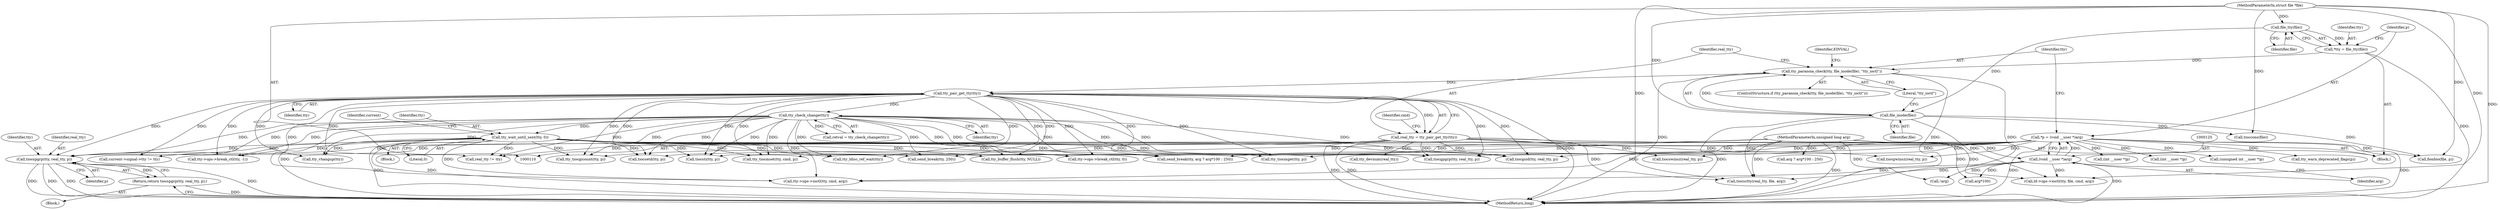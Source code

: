 digraph "0_linux_5c17c861a357e9458001f021a7afa7aab9937439@pointer" {
"1000270" [label="(Call,tiocspgrp(tty, real_tty, p))"];
"1000163" [label="(Call,tty_wait_until_sent(tty, 0))"];
"1000152" [label="(Call,tty_check_change(tty))"];
"1000140" [label="(Call,tty_pair_get_tty(tty))"];
"1000130" [label="(Call,tty_paranoia_check(tty, file_inode(file), \"tty_ioctl\"))"];
"1000116" [label="(Call,*tty = file_tty(file))"];
"1000118" [label="(Call,file_tty(file))"];
"1000111" [label="(MethodParameterIn,struct file *file)"];
"1000132" [label="(Call,file_inode(file))"];
"1000138" [label="(Call,real_tty = tty_pair_get_tty(tty))"];
"1000122" [label="(Call,*p = (void __user *)arg)"];
"1000124" [label="(Call,(void __user *)arg)"];
"1000113" [label="(MethodParameterIn,unsigned long arg)"];
"1000269" [label="(Return,return tiocspgrp(tty, real_tty, p);)"];
"1000306" [label="(Call,tty_vhangup(tty))"];
"1000138" [label="(Call,real_tty = tty_pair_get_tty(tty))"];
"1000346" [label="(Call,tty->ops->break_ctl(tty, 0))"];
"1000153" [label="(Identifier,tty)"];
"1000126" [label="(Identifier,arg)"];
"1000124" [label="(Call,(void __user *)arg)"];
"1000276" [label="(Call,tiocgsid(tty, real_tty, p))"];
"1000435" [label="(Call,tty_ldisc_ref_wait(tty))"];
"1000450" [label="(Call,ld->ops->ioctl(tty, file, cmd, arg))"];
"1000183" [label="(Call,tiocgwinsz(real_tty, p))"];
"1000290" [label="(Call,(int __user *)p)"];
"1000363" [label="(Call,send_break(tty, arg ? arg*100 : 250))"];
"1000373" [label="(Call,tty_tiocmget(tty, p))"];
"1000114" [label="(Block,)"];
"1000178" [label="(Call,tiocsti(tty, p))"];
"1000113" [label="(MethodParameterIn,unsigned long arg)"];
"1000270" [label="(Call,tiocspgrp(tty, real_tty, p))"];
"1000132" [label="(Call,file_inode(file))"];
"1000130" [label="(Call,tty_paranoia_check(tty, file_inode(file), \"tty_ioctl\"))"];
"1000380" [label="(Call,tty_tiocmset(tty, cmd, p))"];
"1000164" [label="(Identifier,tty)"];
"1000140" [label="(Call,tty_pair_get_tty(tty))"];
"1000168" [label="(Identifier,current)"];
"1000365" [label="(Call,arg ? arg*100 : 250)"];
"1000162" [label="(Block,)"];
"1000122" [label="(Call,*p = (void __user *)arg)"];
"1000194" [label="(Call,real_tty != tty)"];
"1000271" [label="(Identifier,tty)"];
"1000129" [label="(ControlStructure,if (tty_paranoia_check(tty, file_inode(file), \"tty_ioctl\")))"];
"1000131" [label="(Identifier,tty)"];
"1000116" [label="(Call,*tty = file_tty(file))"];
"1000137" [label="(Identifier,EINVAL)"];
"1000356" [label="(Call,send_break(tty, 250))"];
"1000118" [label="(Call,file_tty(file))"];
"1000199" [label="(Call,tioccons(file))"];
"1000238" [label="(Call,(int __user *)p)"];
"1000404" [label="(Call,tty_buffer_flush(tty, NULL))"];
"1000150" [label="(Call,retval = tty_check_change(tty))"];
"1000111" [label="(MethodParameterIn,struct file *file)"];
"1000353" [label="(Call,!arg)"];
"1000269" [label="(Return,return tiocspgrp(tty, real_tty, p);)"];
"1000273" [label="(Identifier,p)"];
"1000133" [label="(Identifier,file)"];
"1000188" [label="(Call,tiocswinsz(real_tty, p))"];
"1000175" [label="(Block,)"];
"1000119" [label="(Identifier,file)"];
"1000468" [label="(MethodReturn,long)"];
"1000264" [label="(Call,tiocgpgrp(tty, real_tty, p))"];
"1000139" [label="(Identifier,real_tty)"];
"1000117" [label="(Identifier,tty)"];
"1000321" [label="(Call,(unsigned int __user *)p)"];
"1000410" [label="(Call,tty_warn_deprecated_flags(p))"];
"1000163" [label="(Call,tty_wait_until_sent(tty, 0))"];
"1000123" [label="(Identifier,p)"];
"1000152" [label="(Call,tty_check_change(tty))"];
"1000141" [label="(Identifier,tty)"];
"1000387" [label="(Call,tty_tiocgicount(tty, p))"];
"1000203" [label="(Call,fionbio(file, p))"];
"1000243" [label="(Call,current->signal->tty != tty)"];
"1000272" [label="(Identifier,real_tty)"];
"1000316" [label="(Call,tty_devnum(real_tty))"];
"1000367" [label="(Call,arg*100)"];
"1000165" [label="(Literal,0)"];
"1000143" [label="(Identifier,cmd)"];
"1000295" [label="(Call,tiocsetd(tty, p))"];
"1000332" [label="(Call,tty->ops->break_ctl(tty, -1))"];
"1000258" [label="(Call,tiocsctty(real_tty, file, arg))"];
"1000134" [label="(Literal,\"tty_ioctl\")"];
"1000422" [label="(Call,tty->ops->ioctl(tty, cmd, arg))"];
"1000270" -> "1000269"  [label="AST: "];
"1000270" -> "1000273"  [label="CFG: "];
"1000271" -> "1000270"  [label="AST: "];
"1000272" -> "1000270"  [label="AST: "];
"1000273" -> "1000270"  [label="AST: "];
"1000269" -> "1000270"  [label="CFG: "];
"1000270" -> "1000468"  [label="DDG: "];
"1000270" -> "1000468"  [label="DDG: "];
"1000270" -> "1000468"  [label="DDG: "];
"1000270" -> "1000468"  [label="DDG: "];
"1000270" -> "1000269"  [label="DDG: "];
"1000163" -> "1000270"  [label="DDG: "];
"1000140" -> "1000270"  [label="DDG: "];
"1000152" -> "1000270"  [label="DDG: "];
"1000138" -> "1000270"  [label="DDG: "];
"1000122" -> "1000270"  [label="DDG: "];
"1000163" -> "1000162"  [label="AST: "];
"1000163" -> "1000165"  [label="CFG: "];
"1000164" -> "1000163"  [label="AST: "];
"1000165" -> "1000163"  [label="AST: "];
"1000168" -> "1000163"  [label="CFG: "];
"1000163" -> "1000468"  [label="DDG: "];
"1000163" -> "1000468"  [label="DDG: "];
"1000152" -> "1000163"  [label="DDG: "];
"1000163" -> "1000178"  [label="DDG: "];
"1000163" -> "1000194"  [label="DDG: "];
"1000163" -> "1000243"  [label="DDG: "];
"1000163" -> "1000264"  [label="DDG: "];
"1000163" -> "1000276"  [label="DDG: "];
"1000163" -> "1000295"  [label="DDG: "];
"1000163" -> "1000306"  [label="DDG: "];
"1000163" -> "1000332"  [label="DDG: "];
"1000163" -> "1000346"  [label="DDG: "];
"1000163" -> "1000356"  [label="DDG: "];
"1000163" -> "1000363"  [label="DDG: "];
"1000163" -> "1000373"  [label="DDG: "];
"1000163" -> "1000380"  [label="DDG: "];
"1000163" -> "1000387"  [label="DDG: "];
"1000163" -> "1000404"  [label="DDG: "];
"1000163" -> "1000422"  [label="DDG: "];
"1000163" -> "1000435"  [label="DDG: "];
"1000152" -> "1000150"  [label="AST: "];
"1000152" -> "1000153"  [label="CFG: "];
"1000153" -> "1000152"  [label="AST: "];
"1000150" -> "1000152"  [label="CFG: "];
"1000152" -> "1000468"  [label="DDG: "];
"1000152" -> "1000150"  [label="DDG: "];
"1000140" -> "1000152"  [label="DDG: "];
"1000152" -> "1000178"  [label="DDG: "];
"1000152" -> "1000194"  [label="DDG: "];
"1000152" -> "1000243"  [label="DDG: "];
"1000152" -> "1000264"  [label="DDG: "];
"1000152" -> "1000276"  [label="DDG: "];
"1000152" -> "1000295"  [label="DDG: "];
"1000152" -> "1000306"  [label="DDG: "];
"1000152" -> "1000332"  [label="DDG: "];
"1000152" -> "1000346"  [label="DDG: "];
"1000152" -> "1000356"  [label="DDG: "];
"1000152" -> "1000363"  [label="DDG: "];
"1000152" -> "1000373"  [label="DDG: "];
"1000152" -> "1000380"  [label="DDG: "];
"1000152" -> "1000387"  [label="DDG: "];
"1000152" -> "1000404"  [label="DDG: "];
"1000152" -> "1000422"  [label="DDG: "];
"1000152" -> "1000435"  [label="DDG: "];
"1000140" -> "1000138"  [label="AST: "];
"1000140" -> "1000141"  [label="CFG: "];
"1000141" -> "1000140"  [label="AST: "];
"1000138" -> "1000140"  [label="CFG: "];
"1000140" -> "1000468"  [label="DDG: "];
"1000140" -> "1000138"  [label="DDG: "];
"1000130" -> "1000140"  [label="DDG: "];
"1000140" -> "1000178"  [label="DDG: "];
"1000140" -> "1000194"  [label="DDG: "];
"1000140" -> "1000243"  [label="DDG: "];
"1000140" -> "1000264"  [label="DDG: "];
"1000140" -> "1000276"  [label="DDG: "];
"1000140" -> "1000295"  [label="DDG: "];
"1000140" -> "1000306"  [label="DDG: "];
"1000140" -> "1000332"  [label="DDG: "];
"1000140" -> "1000346"  [label="DDG: "];
"1000140" -> "1000356"  [label="DDG: "];
"1000140" -> "1000363"  [label="DDG: "];
"1000140" -> "1000373"  [label="DDG: "];
"1000140" -> "1000380"  [label="DDG: "];
"1000140" -> "1000387"  [label="DDG: "];
"1000140" -> "1000404"  [label="DDG: "];
"1000140" -> "1000422"  [label="DDG: "];
"1000140" -> "1000435"  [label="DDG: "];
"1000130" -> "1000129"  [label="AST: "];
"1000130" -> "1000134"  [label="CFG: "];
"1000131" -> "1000130"  [label="AST: "];
"1000132" -> "1000130"  [label="AST: "];
"1000134" -> "1000130"  [label="AST: "];
"1000137" -> "1000130"  [label="CFG: "];
"1000139" -> "1000130"  [label="CFG: "];
"1000130" -> "1000468"  [label="DDG: "];
"1000130" -> "1000468"  [label="DDG: "];
"1000130" -> "1000468"  [label="DDG: "];
"1000116" -> "1000130"  [label="DDG: "];
"1000132" -> "1000130"  [label="DDG: "];
"1000116" -> "1000114"  [label="AST: "];
"1000116" -> "1000118"  [label="CFG: "];
"1000117" -> "1000116"  [label="AST: "];
"1000118" -> "1000116"  [label="AST: "];
"1000123" -> "1000116"  [label="CFG: "];
"1000116" -> "1000468"  [label="DDG: "];
"1000118" -> "1000116"  [label="DDG: "];
"1000118" -> "1000119"  [label="CFG: "];
"1000119" -> "1000118"  [label="AST: "];
"1000111" -> "1000118"  [label="DDG: "];
"1000118" -> "1000132"  [label="DDG: "];
"1000111" -> "1000110"  [label="AST: "];
"1000111" -> "1000468"  [label="DDG: "];
"1000111" -> "1000132"  [label="DDG: "];
"1000111" -> "1000199"  [label="DDG: "];
"1000111" -> "1000203"  [label="DDG: "];
"1000111" -> "1000258"  [label="DDG: "];
"1000111" -> "1000450"  [label="DDG: "];
"1000132" -> "1000133"  [label="CFG: "];
"1000133" -> "1000132"  [label="AST: "];
"1000134" -> "1000132"  [label="CFG: "];
"1000132" -> "1000468"  [label="DDG: "];
"1000132" -> "1000199"  [label="DDG: "];
"1000132" -> "1000203"  [label="DDG: "];
"1000132" -> "1000258"  [label="DDG: "];
"1000132" -> "1000450"  [label="DDG: "];
"1000138" -> "1000114"  [label="AST: "];
"1000139" -> "1000138"  [label="AST: "];
"1000143" -> "1000138"  [label="CFG: "];
"1000138" -> "1000468"  [label="DDG: "];
"1000138" -> "1000468"  [label="DDG: "];
"1000138" -> "1000183"  [label="DDG: "];
"1000138" -> "1000188"  [label="DDG: "];
"1000138" -> "1000194"  [label="DDG: "];
"1000138" -> "1000258"  [label="DDG: "];
"1000138" -> "1000264"  [label="DDG: "];
"1000138" -> "1000276"  [label="DDG: "];
"1000138" -> "1000316"  [label="DDG: "];
"1000122" -> "1000114"  [label="AST: "];
"1000122" -> "1000124"  [label="CFG: "];
"1000123" -> "1000122"  [label="AST: "];
"1000124" -> "1000122"  [label="AST: "];
"1000131" -> "1000122"  [label="CFG: "];
"1000122" -> "1000468"  [label="DDG: "];
"1000122" -> "1000468"  [label="DDG: "];
"1000124" -> "1000122"  [label="DDG: "];
"1000122" -> "1000178"  [label="DDG: "];
"1000122" -> "1000183"  [label="DDG: "];
"1000122" -> "1000188"  [label="DDG: "];
"1000122" -> "1000203"  [label="DDG: "];
"1000122" -> "1000238"  [label="DDG: "];
"1000122" -> "1000264"  [label="DDG: "];
"1000122" -> "1000276"  [label="DDG: "];
"1000122" -> "1000290"  [label="DDG: "];
"1000122" -> "1000295"  [label="DDG: "];
"1000122" -> "1000321"  [label="DDG: "];
"1000122" -> "1000373"  [label="DDG: "];
"1000122" -> "1000380"  [label="DDG: "];
"1000122" -> "1000387"  [label="DDG: "];
"1000122" -> "1000410"  [label="DDG: "];
"1000124" -> "1000126"  [label="CFG: "];
"1000125" -> "1000124"  [label="AST: "];
"1000126" -> "1000124"  [label="AST: "];
"1000124" -> "1000468"  [label="DDG: "];
"1000113" -> "1000124"  [label="DDG: "];
"1000124" -> "1000258"  [label="DDG: "];
"1000124" -> "1000353"  [label="DDG: "];
"1000124" -> "1000367"  [label="DDG: "];
"1000124" -> "1000422"  [label="DDG: "];
"1000124" -> "1000450"  [label="DDG: "];
"1000113" -> "1000110"  [label="AST: "];
"1000113" -> "1000468"  [label="DDG: "];
"1000113" -> "1000258"  [label="DDG: "];
"1000113" -> "1000353"  [label="DDG: "];
"1000113" -> "1000363"  [label="DDG: "];
"1000113" -> "1000365"  [label="DDG: "];
"1000113" -> "1000367"  [label="DDG: "];
"1000113" -> "1000422"  [label="DDG: "];
"1000113" -> "1000450"  [label="DDG: "];
"1000269" -> "1000175"  [label="AST: "];
"1000468" -> "1000269"  [label="CFG: "];
"1000269" -> "1000468"  [label="DDG: "];
}
